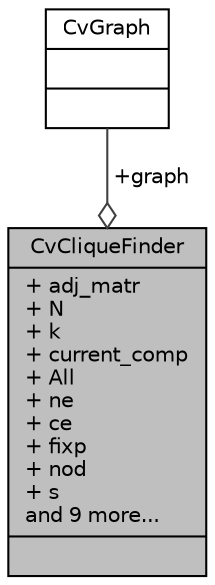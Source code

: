digraph "CvCliqueFinder"
{
 // LATEX_PDF_SIZE
  edge [fontname="Helvetica",fontsize="10",labelfontname="Helvetica",labelfontsize="10"];
  node [fontname="Helvetica",fontsize="10",shape=record];
  Node1 [label="{CvCliqueFinder\n|+ adj_matr\l+ N\l+ k\l+ current_comp\l+ All\l+ ne\l+ ce\l+ fixp\l+ nod\l+ s\land 9 more...\l|}",height=0.2,width=0.4,color="black", fillcolor="grey75", style="filled", fontcolor="black",tooltip=" "];
  Node2 -> Node1 [color="grey25",fontsize="10",style="solid",label=" +graph" ,arrowhead="odiamond",fontname="Helvetica"];
  Node2 [label="{CvGraph\n||}",height=0.2,width=0.4,color="black", fillcolor="white", style="filled",URL="$struct_cv_graph.html",tooltip=" "];
}
